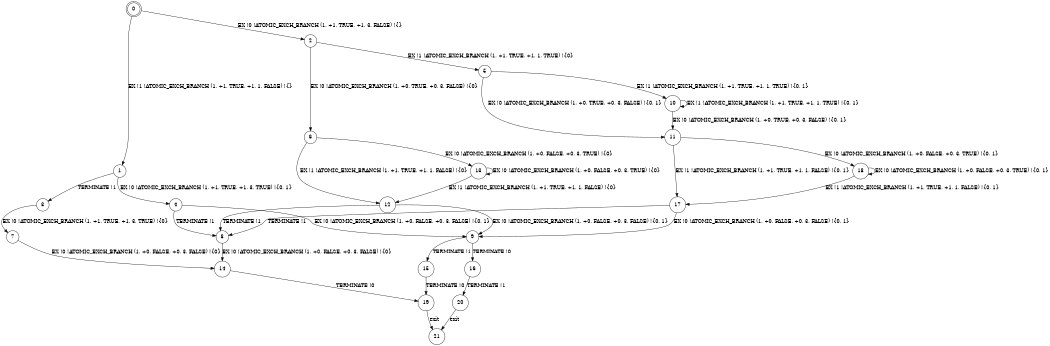 digraph BCG {
size = "7, 10.5";
center = TRUE;
node [shape = circle];
0 [peripheries = 2];
0 -> 1 [label = "EX !1 !ATOMIC_EXCH_BRANCH (1, +1, TRUE, +1, 1, FALSE) !{}"];
0 -> 2 [label = "EX !0 !ATOMIC_EXCH_BRANCH (1, +1, TRUE, +1, 3, FALSE) !{}"];
1 -> 3 [label = "TERMINATE !1"];
1 -> 4 [label = "EX !0 !ATOMIC_EXCH_BRANCH (1, +1, TRUE, +1, 3, TRUE) !{0, 1}"];
2 -> 5 [label = "EX !1 !ATOMIC_EXCH_BRANCH (1, +1, TRUE, +1, 1, TRUE) !{0}"];
2 -> 6 [label = "EX !0 !ATOMIC_EXCH_BRANCH (1, +0, TRUE, +0, 3, FALSE) !{0}"];
3 -> 7 [label = "EX !0 !ATOMIC_EXCH_BRANCH (1, +1, TRUE, +1, 3, TRUE) !{0}"];
4 -> 8 [label = "TERMINATE !1"];
4 -> 9 [label = "EX !0 !ATOMIC_EXCH_BRANCH (1, +0, FALSE, +0, 3, FALSE) !{0, 1}"];
5 -> 10 [label = "EX !1 !ATOMIC_EXCH_BRANCH (1, +1, TRUE, +1, 1, TRUE) !{0, 1}"];
5 -> 11 [label = "EX !0 !ATOMIC_EXCH_BRANCH (1, +0, TRUE, +0, 3, FALSE) !{0, 1}"];
6 -> 12 [label = "EX !1 !ATOMIC_EXCH_BRANCH (1, +1, TRUE, +1, 1, FALSE) !{0}"];
6 -> 13 [label = "EX !0 !ATOMIC_EXCH_BRANCH (1, +0, FALSE, +0, 3, TRUE) !{0}"];
7 -> 14 [label = "EX !0 !ATOMIC_EXCH_BRANCH (1, +0, FALSE, +0, 3, FALSE) !{0}"];
8 -> 14 [label = "EX !0 !ATOMIC_EXCH_BRANCH (1, +0, FALSE, +0, 3, FALSE) !{0}"];
9 -> 15 [label = "TERMINATE !1"];
9 -> 16 [label = "TERMINATE !0"];
10 -> 10 [label = "EX !1 !ATOMIC_EXCH_BRANCH (1, +1, TRUE, +1, 1, TRUE) !{0, 1}"];
10 -> 11 [label = "EX !0 !ATOMIC_EXCH_BRANCH (1, +0, TRUE, +0, 3, FALSE) !{0, 1}"];
11 -> 17 [label = "EX !1 !ATOMIC_EXCH_BRANCH (1, +1, TRUE, +1, 1, FALSE) !{0, 1}"];
11 -> 18 [label = "EX !0 !ATOMIC_EXCH_BRANCH (1, +0, FALSE, +0, 3, TRUE) !{0, 1}"];
12 -> 8 [label = "TERMINATE !1"];
12 -> 9 [label = "EX !0 !ATOMIC_EXCH_BRANCH (1, +0, FALSE, +0, 3, FALSE) !{0, 1}"];
13 -> 12 [label = "EX !1 !ATOMIC_EXCH_BRANCH (1, +1, TRUE, +1, 1, FALSE) !{0}"];
13 -> 13 [label = "EX !0 !ATOMIC_EXCH_BRANCH (1, +0, FALSE, +0, 3, TRUE) !{0}"];
14 -> 19 [label = "TERMINATE !0"];
15 -> 19 [label = "TERMINATE !0"];
16 -> 20 [label = "TERMINATE !1"];
17 -> 8 [label = "TERMINATE !1"];
17 -> 9 [label = "EX !0 !ATOMIC_EXCH_BRANCH (1, +0, FALSE, +0, 3, FALSE) !{0, 1}"];
18 -> 17 [label = "EX !1 !ATOMIC_EXCH_BRANCH (1, +1, TRUE, +1, 1, FALSE) !{0, 1}"];
18 -> 18 [label = "EX !0 !ATOMIC_EXCH_BRANCH (1, +0, FALSE, +0, 3, TRUE) !{0, 1}"];
19 -> 21 [label = "exit"];
20 -> 21 [label = "exit"];
}

